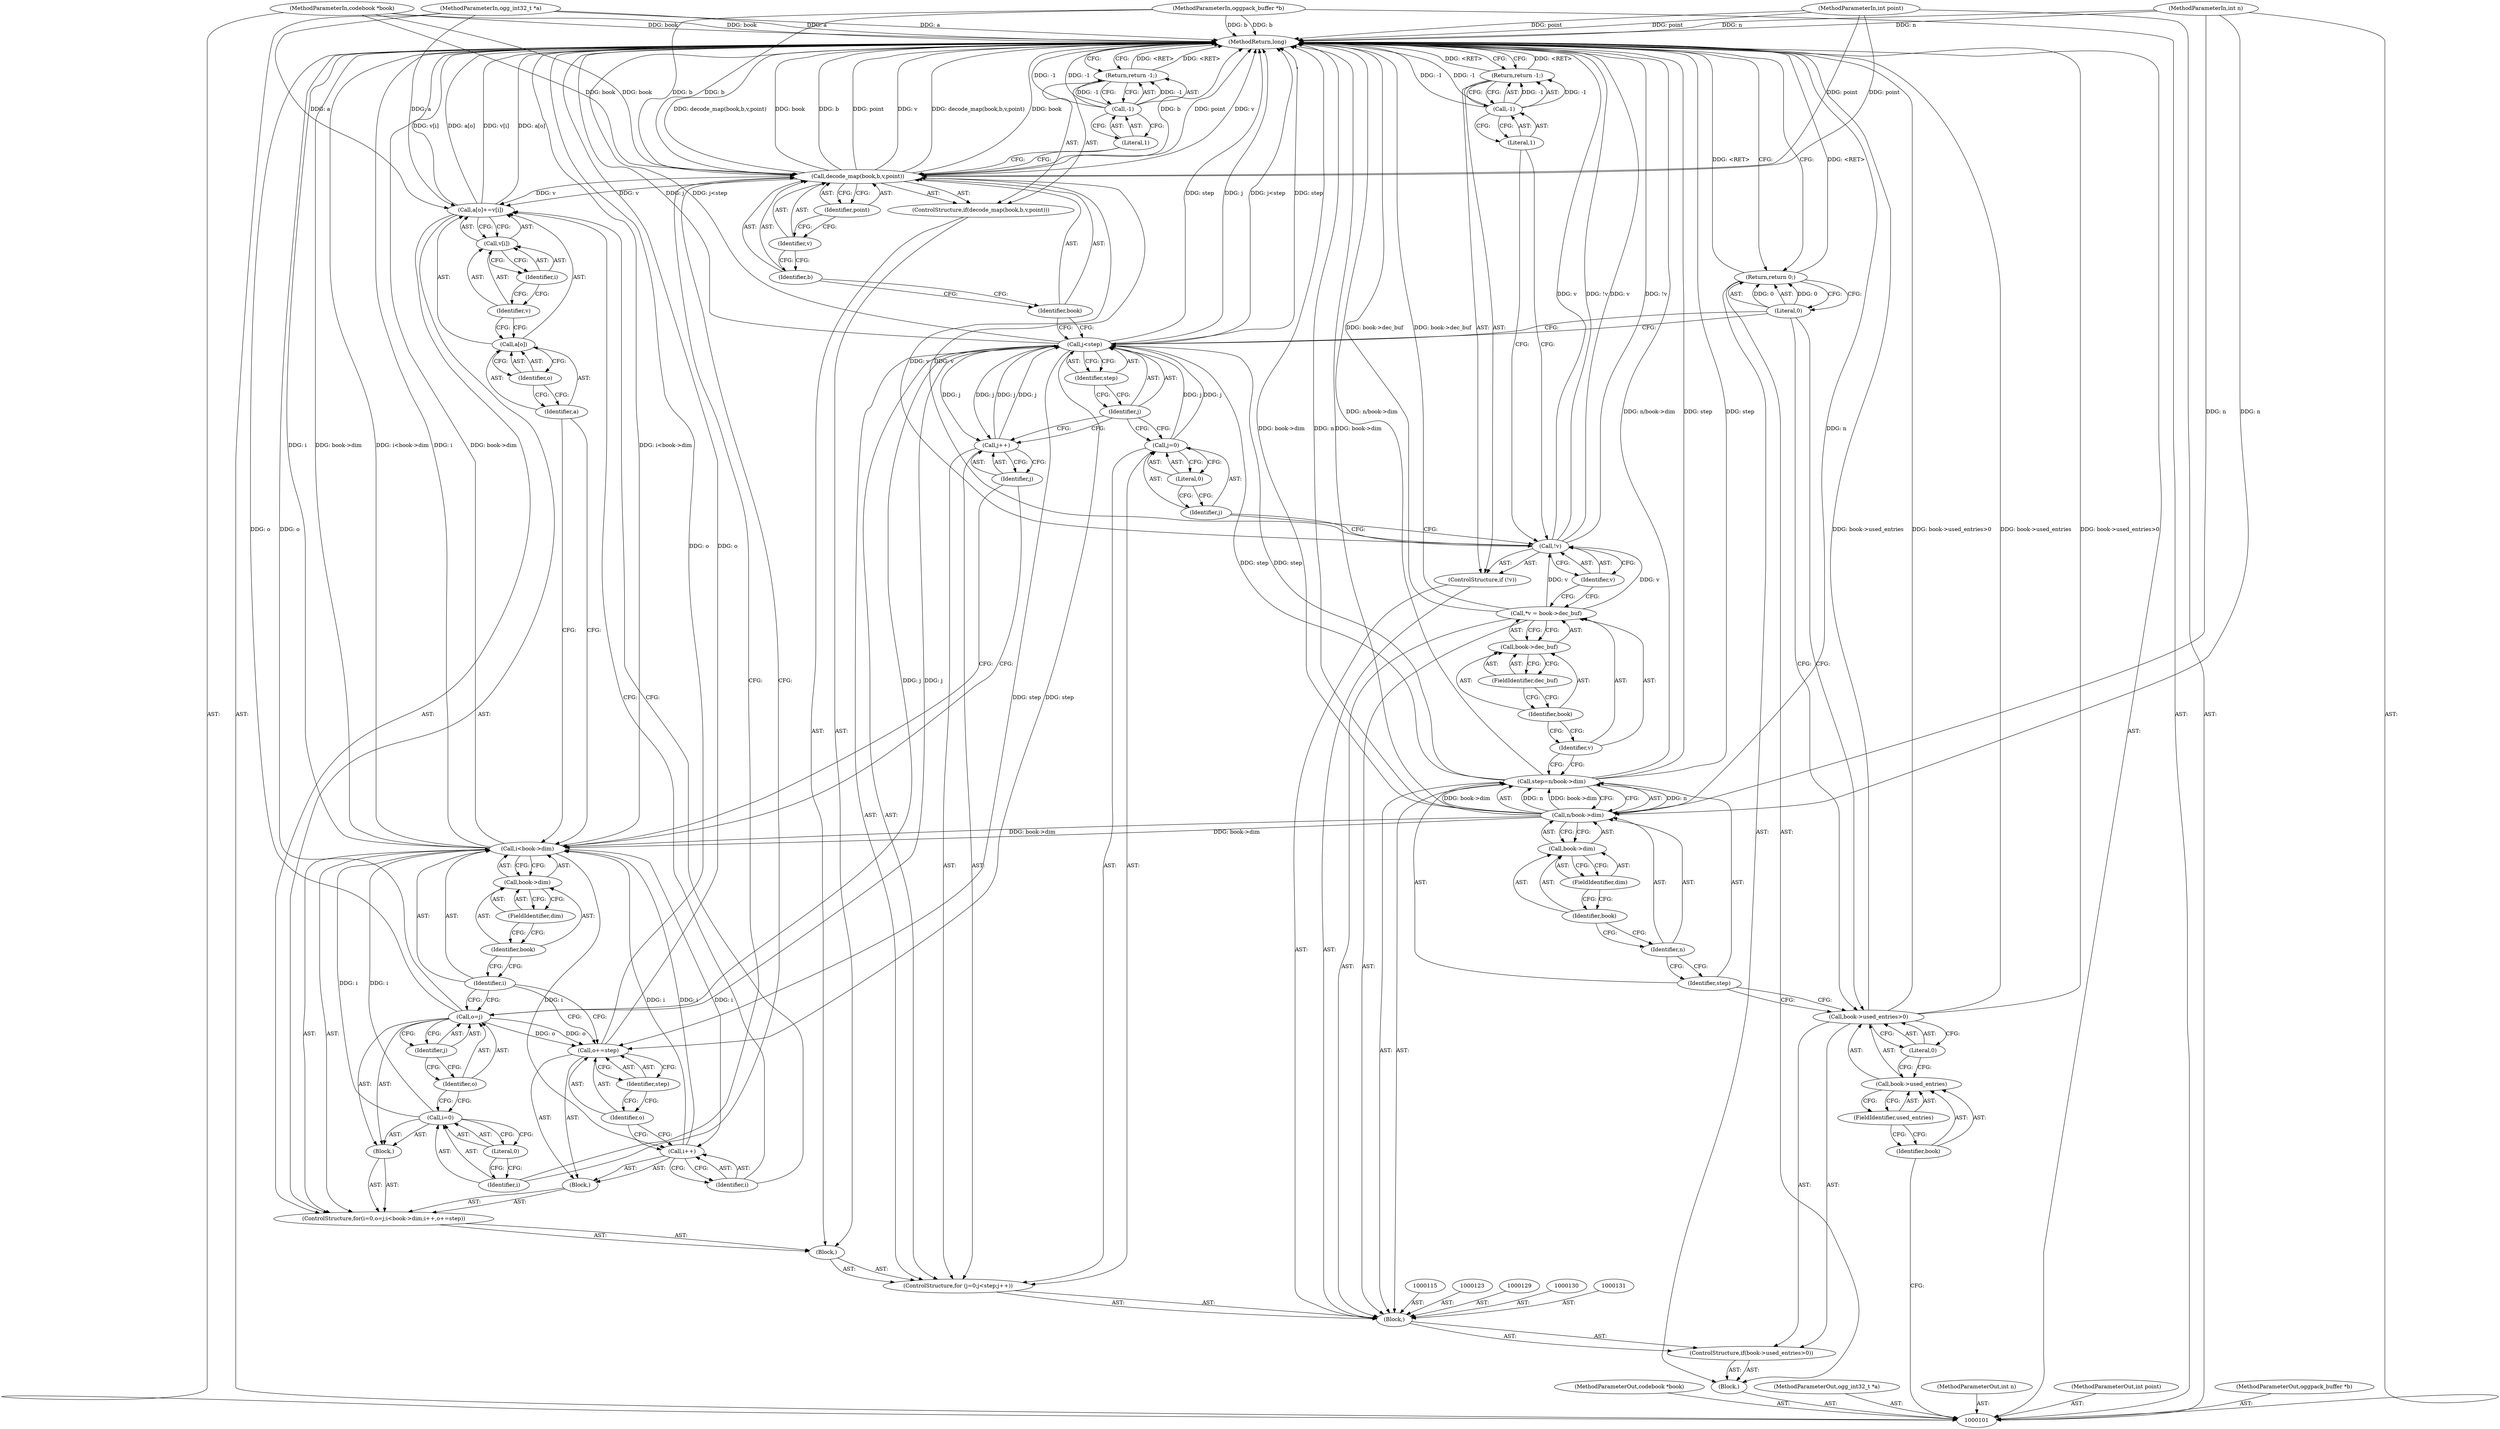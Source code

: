 digraph "1_Android_eeb4e45d5683f88488c083ecf142dc89bc3f0b47_6" {
"1000185" [label="(MethodReturn,long)"];
"1000102" [label="(MethodParameterIn,codebook *book)"];
"1000248" [label="(MethodParameterOut,codebook *book)"];
"1000103" [label="(MethodParameterIn,ogg_int32_t *a)"];
"1000249" [label="(MethodParameterOut,ogg_int32_t *a)"];
"1000139" [label="(Call,j=0)"];
"1000140" [label="(Identifier,j)"];
"1000141" [label="(Literal,0)"];
"1000142" [label="(Call,j<step)"];
"1000143" [label="(Identifier,j)"];
"1000144" [label="(Identifier,step)"];
"1000145" [label="(Call,j++)"];
"1000146" [label="(Identifier,j)"];
"1000147" [label="(Block,)"];
"1000138" [label="(ControlStructure,for (j=0;j<step;j++))"];
"1000149" [label="(Call,decode_map(book,b,v,point))"];
"1000150" [label="(Identifier,book)"];
"1000151" [label="(Identifier,b)"];
"1000152" [label="(Identifier,v)"];
"1000153" [label="(Identifier,point)"];
"1000154" [label="(Return,return -1;)"];
"1000155" [label="(Call,-1)"];
"1000156" [label="(Literal,1)"];
"1000148" [label="(ControlStructure,if(decode_map(book,b,v,point)))"];
"1000158" [label="(Block,)"];
"1000159" [label="(Call,i=0)"];
"1000160" [label="(Identifier,i)"];
"1000161" [label="(Literal,0)"];
"1000162" [label="(Call,o=j)"];
"1000163" [label="(Identifier,o)"];
"1000164" [label="(Identifier,j)"];
"1000165" [label="(Call,i<book->dim)"];
"1000166" [label="(Identifier,i)"];
"1000167" [label="(Call,book->dim)"];
"1000168" [label="(Identifier,book)"];
"1000169" [label="(FieldIdentifier,dim)"];
"1000170" [label="(Block,)"];
"1000171" [label="(Call,i++)"];
"1000172" [label="(Identifier,i)"];
"1000173" [label="(Call,o+=step)"];
"1000174" [label="(Identifier,o)"];
"1000175" [label="(Identifier,step)"];
"1000157" [label="(ControlStructure,for(i=0,o=j;i<book->dim;i++,o+=step))"];
"1000176" [label="(Call,a[o]+=v[i])"];
"1000177" [label="(Call,a[o])"];
"1000178" [label="(Identifier,a)"];
"1000179" [label="(Identifier,o)"];
"1000180" [label="(Call,v[i])"];
"1000181" [label="(Identifier,v)"];
"1000182" [label="(Identifier,i)"];
"1000184" [label="(Literal,0)"];
"1000183" [label="(Return,return 0;)"];
"1000105" [label="(MethodParameterIn,int n)"];
"1000251" [label="(MethodParameterOut,int n)"];
"1000106" [label="(MethodParameterIn,int point)"];
"1000252" [label="(MethodParameterOut,int point)"];
"1000107" [label="(Block,)"];
"1000104" [label="(MethodParameterIn,oggpack_buffer *b)"];
"1000250" [label="(MethodParameterOut,oggpack_buffer *b)"];
"1000112" [label="(FieldIdentifier,used_entries)"];
"1000113" [label="(Literal,0)"];
"1000108" [label="(ControlStructure,if(book->used_entries>0))"];
"1000109" [label="(Call,book->used_entries>0)"];
"1000110" [label="(Call,book->used_entries)"];
"1000111" [label="(Identifier,book)"];
"1000118" [label="(Call,n/book->dim)"];
"1000119" [label="(Identifier,n)"];
"1000120" [label="(Call,book->dim)"];
"1000121" [label="(Identifier,book)"];
"1000122" [label="(FieldIdentifier,dim)"];
"1000116" [label="(Call,step=n/book->dim)"];
"1000117" [label="(Identifier,step)"];
"1000124" [label="(Call,*v = book->dec_buf)"];
"1000125" [label="(Identifier,v)"];
"1000126" [label="(Call,book->dec_buf)"];
"1000127" [label="(Identifier,book)"];
"1000128" [label="(FieldIdentifier,dec_buf)"];
"1000114" [label="(Block,)"];
"1000132" [label="(ControlStructure,if (!v))"];
"1000136" [label="(Call,-1)"];
"1000137" [label="(Literal,1)"];
"1000133" [label="(Call,!v)"];
"1000134" [label="(Identifier,v)"];
"1000135" [label="(Return,return -1;)"];
"1000185" -> "1000101"  [label="AST: "];
"1000185" -> "1000135"  [label="CFG: "];
"1000185" -> "1000154"  [label="CFG: "];
"1000185" -> "1000183"  [label="CFG: "];
"1000183" -> "1000185"  [label="DDG: <RET>"];
"1000124" -> "1000185"  [label="DDG: book->dec_buf"];
"1000142" -> "1000185"  [label="DDG: j<step"];
"1000142" -> "1000185"  [label="DDG: step"];
"1000142" -> "1000185"  [label="DDG: j"];
"1000149" -> "1000185"  [label="DDG: b"];
"1000149" -> "1000185"  [label="DDG: point"];
"1000149" -> "1000185"  [label="DDG: v"];
"1000149" -> "1000185"  [label="DDG: decode_map(book,b,v,point)"];
"1000149" -> "1000185"  [label="DDG: book"];
"1000104" -> "1000185"  [label="DDG: b"];
"1000105" -> "1000185"  [label="DDG: n"];
"1000176" -> "1000185"  [label="DDG: v[i]"];
"1000176" -> "1000185"  [label="DDG: a[o]"];
"1000116" -> "1000185"  [label="DDG: n/book->dim"];
"1000116" -> "1000185"  [label="DDG: step"];
"1000118" -> "1000185"  [label="DDG: n"];
"1000118" -> "1000185"  [label="DDG: book->dim"];
"1000165" -> "1000185"  [label="DDG: i"];
"1000165" -> "1000185"  [label="DDG: book->dim"];
"1000165" -> "1000185"  [label="DDG: i<book->dim"];
"1000155" -> "1000185"  [label="DDG: -1"];
"1000103" -> "1000185"  [label="DDG: a"];
"1000133" -> "1000185"  [label="DDG: v"];
"1000133" -> "1000185"  [label="DDG: !v"];
"1000102" -> "1000185"  [label="DDG: book"];
"1000109" -> "1000185"  [label="DDG: book->used_entries"];
"1000109" -> "1000185"  [label="DDG: book->used_entries>0"];
"1000136" -> "1000185"  [label="DDG: -1"];
"1000162" -> "1000185"  [label="DDG: o"];
"1000173" -> "1000185"  [label="DDG: o"];
"1000106" -> "1000185"  [label="DDG: point"];
"1000154" -> "1000185"  [label="DDG: <RET>"];
"1000135" -> "1000185"  [label="DDG: <RET>"];
"1000102" -> "1000101"  [label="AST: "];
"1000102" -> "1000185"  [label="DDG: book"];
"1000102" -> "1000149"  [label="DDG: book"];
"1000248" -> "1000101"  [label="AST: "];
"1000103" -> "1000101"  [label="AST: "];
"1000103" -> "1000185"  [label="DDG: a"];
"1000103" -> "1000176"  [label="DDG: a"];
"1000249" -> "1000101"  [label="AST: "];
"1000139" -> "1000138"  [label="AST: "];
"1000139" -> "1000141"  [label="CFG: "];
"1000140" -> "1000139"  [label="AST: "];
"1000141" -> "1000139"  [label="AST: "];
"1000143" -> "1000139"  [label="CFG: "];
"1000139" -> "1000142"  [label="DDG: j"];
"1000140" -> "1000139"  [label="AST: "];
"1000140" -> "1000133"  [label="CFG: "];
"1000141" -> "1000140"  [label="CFG: "];
"1000141" -> "1000139"  [label="AST: "];
"1000141" -> "1000140"  [label="CFG: "];
"1000139" -> "1000141"  [label="CFG: "];
"1000142" -> "1000138"  [label="AST: "];
"1000142" -> "1000144"  [label="CFG: "];
"1000143" -> "1000142"  [label="AST: "];
"1000144" -> "1000142"  [label="AST: "];
"1000150" -> "1000142"  [label="CFG: "];
"1000184" -> "1000142"  [label="CFG: "];
"1000142" -> "1000185"  [label="DDG: j<step"];
"1000142" -> "1000185"  [label="DDG: step"];
"1000142" -> "1000185"  [label="DDG: j"];
"1000139" -> "1000142"  [label="DDG: j"];
"1000145" -> "1000142"  [label="DDG: j"];
"1000116" -> "1000142"  [label="DDG: step"];
"1000142" -> "1000145"  [label="DDG: j"];
"1000142" -> "1000162"  [label="DDG: j"];
"1000142" -> "1000173"  [label="DDG: step"];
"1000143" -> "1000142"  [label="AST: "];
"1000143" -> "1000139"  [label="CFG: "];
"1000143" -> "1000145"  [label="CFG: "];
"1000144" -> "1000143"  [label="CFG: "];
"1000144" -> "1000142"  [label="AST: "];
"1000144" -> "1000143"  [label="CFG: "];
"1000142" -> "1000144"  [label="CFG: "];
"1000145" -> "1000138"  [label="AST: "];
"1000145" -> "1000146"  [label="CFG: "];
"1000146" -> "1000145"  [label="AST: "];
"1000143" -> "1000145"  [label="CFG: "];
"1000145" -> "1000142"  [label="DDG: j"];
"1000142" -> "1000145"  [label="DDG: j"];
"1000146" -> "1000145"  [label="AST: "];
"1000146" -> "1000165"  [label="CFG: "];
"1000145" -> "1000146"  [label="CFG: "];
"1000147" -> "1000138"  [label="AST: "];
"1000148" -> "1000147"  [label="AST: "];
"1000157" -> "1000147"  [label="AST: "];
"1000138" -> "1000114"  [label="AST: "];
"1000139" -> "1000138"  [label="AST: "];
"1000142" -> "1000138"  [label="AST: "];
"1000145" -> "1000138"  [label="AST: "];
"1000147" -> "1000138"  [label="AST: "];
"1000149" -> "1000148"  [label="AST: "];
"1000149" -> "1000153"  [label="CFG: "];
"1000150" -> "1000149"  [label="AST: "];
"1000151" -> "1000149"  [label="AST: "];
"1000152" -> "1000149"  [label="AST: "];
"1000153" -> "1000149"  [label="AST: "];
"1000156" -> "1000149"  [label="CFG: "];
"1000160" -> "1000149"  [label="CFG: "];
"1000149" -> "1000185"  [label="DDG: b"];
"1000149" -> "1000185"  [label="DDG: point"];
"1000149" -> "1000185"  [label="DDG: v"];
"1000149" -> "1000185"  [label="DDG: decode_map(book,b,v,point)"];
"1000149" -> "1000185"  [label="DDG: book"];
"1000102" -> "1000149"  [label="DDG: book"];
"1000104" -> "1000149"  [label="DDG: b"];
"1000133" -> "1000149"  [label="DDG: v"];
"1000106" -> "1000149"  [label="DDG: point"];
"1000149" -> "1000176"  [label="DDG: v"];
"1000150" -> "1000149"  [label="AST: "];
"1000150" -> "1000142"  [label="CFG: "];
"1000151" -> "1000150"  [label="CFG: "];
"1000151" -> "1000149"  [label="AST: "];
"1000151" -> "1000150"  [label="CFG: "];
"1000152" -> "1000151"  [label="CFG: "];
"1000152" -> "1000149"  [label="AST: "];
"1000152" -> "1000151"  [label="CFG: "];
"1000153" -> "1000152"  [label="CFG: "];
"1000153" -> "1000149"  [label="AST: "];
"1000153" -> "1000152"  [label="CFG: "];
"1000149" -> "1000153"  [label="CFG: "];
"1000154" -> "1000148"  [label="AST: "];
"1000154" -> "1000155"  [label="CFG: "];
"1000155" -> "1000154"  [label="AST: "];
"1000185" -> "1000154"  [label="CFG: "];
"1000154" -> "1000185"  [label="DDG: <RET>"];
"1000155" -> "1000154"  [label="DDG: -1"];
"1000155" -> "1000154"  [label="AST: "];
"1000155" -> "1000156"  [label="CFG: "];
"1000156" -> "1000155"  [label="AST: "];
"1000154" -> "1000155"  [label="CFG: "];
"1000155" -> "1000185"  [label="DDG: -1"];
"1000155" -> "1000154"  [label="DDG: -1"];
"1000156" -> "1000155"  [label="AST: "];
"1000156" -> "1000149"  [label="CFG: "];
"1000155" -> "1000156"  [label="CFG: "];
"1000148" -> "1000147"  [label="AST: "];
"1000149" -> "1000148"  [label="AST: "];
"1000154" -> "1000148"  [label="AST: "];
"1000158" -> "1000157"  [label="AST: "];
"1000159" -> "1000158"  [label="AST: "];
"1000162" -> "1000158"  [label="AST: "];
"1000159" -> "1000158"  [label="AST: "];
"1000159" -> "1000161"  [label="CFG: "];
"1000160" -> "1000159"  [label="AST: "];
"1000161" -> "1000159"  [label="AST: "];
"1000163" -> "1000159"  [label="CFG: "];
"1000159" -> "1000165"  [label="DDG: i"];
"1000160" -> "1000159"  [label="AST: "];
"1000160" -> "1000149"  [label="CFG: "];
"1000161" -> "1000160"  [label="CFG: "];
"1000161" -> "1000159"  [label="AST: "];
"1000161" -> "1000160"  [label="CFG: "];
"1000159" -> "1000161"  [label="CFG: "];
"1000162" -> "1000158"  [label="AST: "];
"1000162" -> "1000164"  [label="CFG: "];
"1000163" -> "1000162"  [label="AST: "];
"1000164" -> "1000162"  [label="AST: "];
"1000166" -> "1000162"  [label="CFG: "];
"1000162" -> "1000185"  [label="DDG: o"];
"1000142" -> "1000162"  [label="DDG: j"];
"1000162" -> "1000173"  [label="DDG: o"];
"1000163" -> "1000162"  [label="AST: "];
"1000163" -> "1000159"  [label="CFG: "];
"1000164" -> "1000163"  [label="CFG: "];
"1000164" -> "1000162"  [label="AST: "];
"1000164" -> "1000163"  [label="CFG: "];
"1000162" -> "1000164"  [label="CFG: "];
"1000165" -> "1000157"  [label="AST: "];
"1000165" -> "1000167"  [label="CFG: "];
"1000166" -> "1000165"  [label="AST: "];
"1000167" -> "1000165"  [label="AST: "];
"1000178" -> "1000165"  [label="CFG: "];
"1000146" -> "1000165"  [label="CFG: "];
"1000165" -> "1000185"  [label="DDG: i"];
"1000165" -> "1000185"  [label="DDG: book->dim"];
"1000165" -> "1000185"  [label="DDG: i<book->dim"];
"1000171" -> "1000165"  [label="DDG: i"];
"1000159" -> "1000165"  [label="DDG: i"];
"1000118" -> "1000165"  [label="DDG: book->dim"];
"1000165" -> "1000171"  [label="DDG: i"];
"1000166" -> "1000165"  [label="AST: "];
"1000166" -> "1000162"  [label="CFG: "];
"1000166" -> "1000173"  [label="CFG: "];
"1000168" -> "1000166"  [label="CFG: "];
"1000167" -> "1000165"  [label="AST: "];
"1000167" -> "1000169"  [label="CFG: "];
"1000168" -> "1000167"  [label="AST: "];
"1000169" -> "1000167"  [label="AST: "];
"1000165" -> "1000167"  [label="CFG: "];
"1000168" -> "1000167"  [label="AST: "];
"1000168" -> "1000166"  [label="CFG: "];
"1000169" -> "1000168"  [label="CFG: "];
"1000169" -> "1000167"  [label="AST: "];
"1000169" -> "1000168"  [label="CFG: "];
"1000167" -> "1000169"  [label="CFG: "];
"1000170" -> "1000157"  [label="AST: "];
"1000171" -> "1000170"  [label="AST: "];
"1000173" -> "1000170"  [label="AST: "];
"1000171" -> "1000170"  [label="AST: "];
"1000171" -> "1000172"  [label="CFG: "];
"1000172" -> "1000171"  [label="AST: "];
"1000174" -> "1000171"  [label="CFG: "];
"1000171" -> "1000165"  [label="DDG: i"];
"1000165" -> "1000171"  [label="DDG: i"];
"1000172" -> "1000171"  [label="AST: "];
"1000172" -> "1000176"  [label="CFG: "];
"1000171" -> "1000172"  [label="CFG: "];
"1000173" -> "1000170"  [label="AST: "];
"1000173" -> "1000175"  [label="CFG: "];
"1000174" -> "1000173"  [label="AST: "];
"1000175" -> "1000173"  [label="AST: "];
"1000166" -> "1000173"  [label="CFG: "];
"1000173" -> "1000185"  [label="DDG: o"];
"1000142" -> "1000173"  [label="DDG: step"];
"1000162" -> "1000173"  [label="DDG: o"];
"1000174" -> "1000173"  [label="AST: "];
"1000174" -> "1000171"  [label="CFG: "];
"1000175" -> "1000174"  [label="CFG: "];
"1000175" -> "1000173"  [label="AST: "];
"1000175" -> "1000174"  [label="CFG: "];
"1000173" -> "1000175"  [label="CFG: "];
"1000157" -> "1000147"  [label="AST: "];
"1000158" -> "1000157"  [label="AST: "];
"1000165" -> "1000157"  [label="AST: "];
"1000170" -> "1000157"  [label="AST: "];
"1000176" -> "1000157"  [label="AST: "];
"1000176" -> "1000157"  [label="AST: "];
"1000176" -> "1000180"  [label="CFG: "];
"1000177" -> "1000176"  [label="AST: "];
"1000180" -> "1000176"  [label="AST: "];
"1000172" -> "1000176"  [label="CFG: "];
"1000176" -> "1000185"  [label="DDG: v[i]"];
"1000176" -> "1000185"  [label="DDG: a[o]"];
"1000149" -> "1000176"  [label="DDG: v"];
"1000103" -> "1000176"  [label="DDG: a"];
"1000177" -> "1000176"  [label="AST: "];
"1000177" -> "1000179"  [label="CFG: "];
"1000178" -> "1000177"  [label="AST: "];
"1000179" -> "1000177"  [label="AST: "];
"1000181" -> "1000177"  [label="CFG: "];
"1000178" -> "1000177"  [label="AST: "];
"1000178" -> "1000165"  [label="CFG: "];
"1000179" -> "1000178"  [label="CFG: "];
"1000179" -> "1000177"  [label="AST: "];
"1000179" -> "1000178"  [label="CFG: "];
"1000177" -> "1000179"  [label="CFG: "];
"1000180" -> "1000176"  [label="AST: "];
"1000180" -> "1000182"  [label="CFG: "];
"1000181" -> "1000180"  [label="AST: "];
"1000182" -> "1000180"  [label="AST: "];
"1000176" -> "1000180"  [label="CFG: "];
"1000181" -> "1000180"  [label="AST: "];
"1000181" -> "1000177"  [label="CFG: "];
"1000182" -> "1000181"  [label="CFG: "];
"1000182" -> "1000180"  [label="AST: "];
"1000182" -> "1000181"  [label="CFG: "];
"1000180" -> "1000182"  [label="CFG: "];
"1000184" -> "1000183"  [label="AST: "];
"1000184" -> "1000142"  [label="CFG: "];
"1000184" -> "1000109"  [label="CFG: "];
"1000183" -> "1000184"  [label="CFG: "];
"1000184" -> "1000183"  [label="DDG: 0"];
"1000183" -> "1000107"  [label="AST: "];
"1000183" -> "1000184"  [label="CFG: "];
"1000184" -> "1000183"  [label="AST: "];
"1000185" -> "1000183"  [label="CFG: "];
"1000183" -> "1000185"  [label="DDG: <RET>"];
"1000184" -> "1000183"  [label="DDG: 0"];
"1000105" -> "1000101"  [label="AST: "];
"1000105" -> "1000185"  [label="DDG: n"];
"1000105" -> "1000118"  [label="DDG: n"];
"1000251" -> "1000101"  [label="AST: "];
"1000106" -> "1000101"  [label="AST: "];
"1000106" -> "1000185"  [label="DDG: point"];
"1000106" -> "1000149"  [label="DDG: point"];
"1000252" -> "1000101"  [label="AST: "];
"1000107" -> "1000101"  [label="AST: "];
"1000108" -> "1000107"  [label="AST: "];
"1000183" -> "1000107"  [label="AST: "];
"1000104" -> "1000101"  [label="AST: "];
"1000104" -> "1000185"  [label="DDG: b"];
"1000104" -> "1000149"  [label="DDG: b"];
"1000250" -> "1000101"  [label="AST: "];
"1000112" -> "1000110"  [label="AST: "];
"1000112" -> "1000111"  [label="CFG: "];
"1000110" -> "1000112"  [label="CFG: "];
"1000113" -> "1000109"  [label="AST: "];
"1000113" -> "1000110"  [label="CFG: "];
"1000109" -> "1000113"  [label="CFG: "];
"1000108" -> "1000107"  [label="AST: "];
"1000109" -> "1000108"  [label="AST: "];
"1000114" -> "1000108"  [label="AST: "];
"1000109" -> "1000108"  [label="AST: "];
"1000109" -> "1000113"  [label="CFG: "];
"1000110" -> "1000109"  [label="AST: "];
"1000113" -> "1000109"  [label="AST: "];
"1000117" -> "1000109"  [label="CFG: "];
"1000184" -> "1000109"  [label="CFG: "];
"1000109" -> "1000185"  [label="DDG: book->used_entries"];
"1000109" -> "1000185"  [label="DDG: book->used_entries>0"];
"1000110" -> "1000109"  [label="AST: "];
"1000110" -> "1000112"  [label="CFG: "];
"1000111" -> "1000110"  [label="AST: "];
"1000112" -> "1000110"  [label="AST: "];
"1000113" -> "1000110"  [label="CFG: "];
"1000111" -> "1000110"  [label="AST: "];
"1000111" -> "1000101"  [label="CFG: "];
"1000112" -> "1000111"  [label="CFG: "];
"1000118" -> "1000116"  [label="AST: "];
"1000118" -> "1000120"  [label="CFG: "];
"1000119" -> "1000118"  [label="AST: "];
"1000120" -> "1000118"  [label="AST: "];
"1000116" -> "1000118"  [label="CFG: "];
"1000118" -> "1000185"  [label="DDG: n"];
"1000118" -> "1000185"  [label="DDG: book->dim"];
"1000118" -> "1000116"  [label="DDG: n"];
"1000118" -> "1000116"  [label="DDG: book->dim"];
"1000105" -> "1000118"  [label="DDG: n"];
"1000118" -> "1000165"  [label="DDG: book->dim"];
"1000119" -> "1000118"  [label="AST: "];
"1000119" -> "1000117"  [label="CFG: "];
"1000121" -> "1000119"  [label="CFG: "];
"1000120" -> "1000118"  [label="AST: "];
"1000120" -> "1000122"  [label="CFG: "];
"1000121" -> "1000120"  [label="AST: "];
"1000122" -> "1000120"  [label="AST: "];
"1000118" -> "1000120"  [label="CFG: "];
"1000121" -> "1000120"  [label="AST: "];
"1000121" -> "1000119"  [label="CFG: "];
"1000122" -> "1000121"  [label="CFG: "];
"1000122" -> "1000120"  [label="AST: "];
"1000122" -> "1000121"  [label="CFG: "];
"1000120" -> "1000122"  [label="CFG: "];
"1000116" -> "1000114"  [label="AST: "];
"1000116" -> "1000118"  [label="CFG: "];
"1000117" -> "1000116"  [label="AST: "];
"1000118" -> "1000116"  [label="AST: "];
"1000125" -> "1000116"  [label="CFG: "];
"1000116" -> "1000185"  [label="DDG: n/book->dim"];
"1000116" -> "1000185"  [label="DDG: step"];
"1000118" -> "1000116"  [label="DDG: n"];
"1000118" -> "1000116"  [label="DDG: book->dim"];
"1000116" -> "1000142"  [label="DDG: step"];
"1000117" -> "1000116"  [label="AST: "];
"1000117" -> "1000109"  [label="CFG: "];
"1000119" -> "1000117"  [label="CFG: "];
"1000124" -> "1000114"  [label="AST: "];
"1000124" -> "1000126"  [label="CFG: "];
"1000125" -> "1000124"  [label="AST: "];
"1000126" -> "1000124"  [label="AST: "];
"1000134" -> "1000124"  [label="CFG: "];
"1000124" -> "1000185"  [label="DDG: book->dec_buf"];
"1000124" -> "1000133"  [label="DDG: v"];
"1000125" -> "1000124"  [label="AST: "];
"1000125" -> "1000116"  [label="CFG: "];
"1000127" -> "1000125"  [label="CFG: "];
"1000126" -> "1000124"  [label="AST: "];
"1000126" -> "1000128"  [label="CFG: "];
"1000127" -> "1000126"  [label="AST: "];
"1000128" -> "1000126"  [label="AST: "];
"1000124" -> "1000126"  [label="CFG: "];
"1000127" -> "1000126"  [label="AST: "];
"1000127" -> "1000125"  [label="CFG: "];
"1000128" -> "1000127"  [label="CFG: "];
"1000128" -> "1000126"  [label="AST: "];
"1000128" -> "1000127"  [label="CFG: "];
"1000126" -> "1000128"  [label="CFG: "];
"1000114" -> "1000108"  [label="AST: "];
"1000115" -> "1000114"  [label="AST: "];
"1000116" -> "1000114"  [label="AST: "];
"1000123" -> "1000114"  [label="AST: "];
"1000124" -> "1000114"  [label="AST: "];
"1000129" -> "1000114"  [label="AST: "];
"1000130" -> "1000114"  [label="AST: "];
"1000131" -> "1000114"  [label="AST: "];
"1000132" -> "1000114"  [label="AST: "];
"1000138" -> "1000114"  [label="AST: "];
"1000132" -> "1000114"  [label="AST: "];
"1000133" -> "1000132"  [label="AST: "];
"1000135" -> "1000132"  [label="AST: "];
"1000136" -> "1000135"  [label="AST: "];
"1000136" -> "1000137"  [label="CFG: "];
"1000137" -> "1000136"  [label="AST: "];
"1000135" -> "1000136"  [label="CFG: "];
"1000136" -> "1000185"  [label="DDG: -1"];
"1000136" -> "1000135"  [label="DDG: -1"];
"1000137" -> "1000136"  [label="AST: "];
"1000137" -> "1000133"  [label="CFG: "];
"1000136" -> "1000137"  [label="CFG: "];
"1000133" -> "1000132"  [label="AST: "];
"1000133" -> "1000134"  [label="CFG: "];
"1000134" -> "1000133"  [label="AST: "];
"1000137" -> "1000133"  [label="CFG: "];
"1000140" -> "1000133"  [label="CFG: "];
"1000133" -> "1000185"  [label="DDG: v"];
"1000133" -> "1000185"  [label="DDG: !v"];
"1000124" -> "1000133"  [label="DDG: v"];
"1000133" -> "1000149"  [label="DDG: v"];
"1000134" -> "1000133"  [label="AST: "];
"1000134" -> "1000124"  [label="CFG: "];
"1000133" -> "1000134"  [label="CFG: "];
"1000135" -> "1000132"  [label="AST: "];
"1000135" -> "1000136"  [label="CFG: "];
"1000136" -> "1000135"  [label="AST: "];
"1000185" -> "1000135"  [label="CFG: "];
"1000135" -> "1000185"  [label="DDG: <RET>"];
"1000136" -> "1000135"  [label="DDG: -1"];
}
